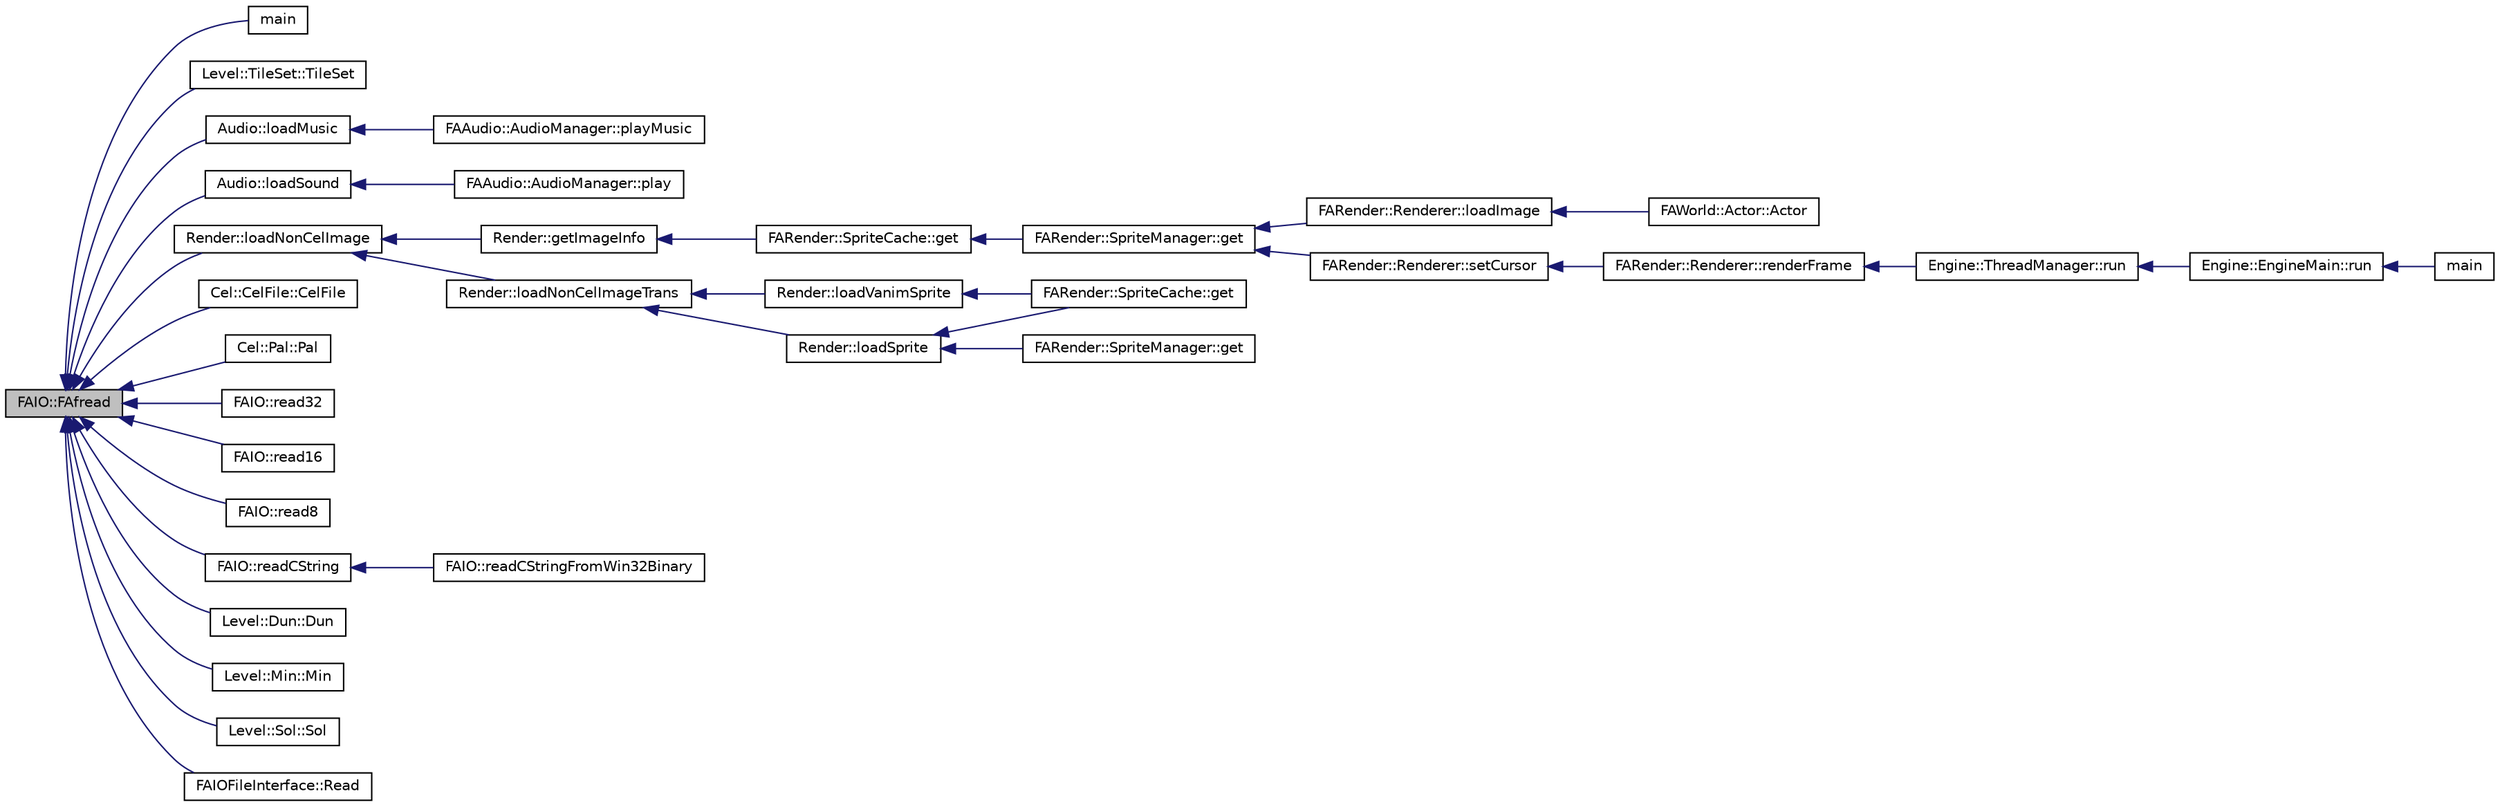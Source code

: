 digraph G
{
  edge [fontname="Helvetica",fontsize="10",labelfontname="Helvetica",labelfontsize="10"];
  node [fontname="Helvetica",fontsize="10",shape=record];
  rankdir="LR";
  Node1 [label="FAIO::FAfread",height=0.2,width=0.4,color="black", fillcolor="grey75", style="filled" fontcolor="black"];
  Node1 -> Node2 [dir="back",color="midnightblue",fontsize="10",style="solid",fontname="Helvetica"];
  Node2 [label="main",height=0.2,width=0.4,color="black", fillcolor="white", style="filled",URL="$mpqtool_2main_8cpp.html#a51a0c03e82a49c8df1aee64a078f33e7"];
  Node1 -> Node3 [dir="back",color="midnightblue",fontsize="10",style="solid",fontname="Helvetica"];
  Node3 [label="Level::TileSet::TileSet",height=0.2,width=0.4,color="black", fillcolor="white", style="filled",URL="$class_level_1_1_tile_set.html#a25885e5e41f2220ddec063dd66615054"];
  Node1 -> Node4 [dir="back",color="midnightblue",fontsize="10",style="solid",fontname="Helvetica"];
  Node4 [label="Audio::loadMusic",height=0.2,width=0.4,color="black", fillcolor="white", style="filled",URL="$namespace_audio.html#aa723124f1d8ab10a57d74aac0df5d5cb"];
  Node4 -> Node5 [dir="back",color="midnightblue",fontsize="10",style="solid",fontname="Helvetica"];
  Node5 [label="FAAudio::AudioManager::playMusic",height=0.2,width=0.4,color="black", fillcolor="white", style="filled",URL="$class_f_a_audio_1_1_audio_manager.html#a9eaf93569374ad7fed5b0229d4e36e8b"];
  Node1 -> Node6 [dir="back",color="midnightblue",fontsize="10",style="solid",fontname="Helvetica"];
  Node6 [label="Audio::loadSound",height=0.2,width=0.4,color="black", fillcolor="white", style="filled",URL="$namespace_audio.html#a640626e3ff91a05bf85051aa564d2be7"];
  Node6 -> Node7 [dir="back",color="midnightblue",fontsize="10",style="solid",fontname="Helvetica"];
  Node7 [label="FAAudio::AudioManager::play",height=0.2,width=0.4,color="black", fillcolor="white", style="filled",URL="$class_f_a_audio_1_1_audio_manager.html#a1c562d006a318f6c682dd80e6a278996"];
  Node1 -> Node8 [dir="back",color="midnightblue",fontsize="10",style="solid",fontname="Helvetica"];
  Node8 [label="Render::loadNonCelImage",height=0.2,width=0.4,color="black", fillcolor="white", style="filled",URL="$namespace_render.html#ac19fcc278cfef53ca0b941ff040fb5d3"];
  Node8 -> Node9 [dir="back",color="midnightblue",fontsize="10",style="solid",fontname="Helvetica"];
  Node9 [label="Render::getImageInfo",height=0.2,width=0.4,color="black", fillcolor="white", style="filled",URL="$namespace_render.html#a04af26977f421431f3a4569af1b877f4"];
  Node9 -> Node10 [dir="back",color="midnightblue",fontsize="10",style="solid",fontname="Helvetica"];
  Node10 [label="FARender::SpriteCache::get",height=0.2,width=0.4,color="black", fillcolor="white", style="filled",URL="$class_f_a_render_1_1_sprite_cache.html#ad480d3c6ae72f0a19439e542bea9356c",tooltip="To be called from the game thread."];
  Node10 -> Node11 [dir="back",color="midnightblue",fontsize="10",style="solid",fontname="Helvetica"];
  Node11 [label="FARender::SpriteManager::get",height=0.2,width=0.4,color="black", fillcolor="white", style="filled",URL="$class_f_a_render_1_1_sprite_manager.html#aea2af871429cd9ac16e419e17ec03da5",tooltip="To be called from the game thread."];
  Node11 -> Node12 [dir="back",color="midnightblue",fontsize="10",style="solid",fontname="Helvetica"];
  Node12 [label="FARender::Renderer::loadImage",height=0.2,width=0.4,color="black", fillcolor="white", style="filled",URL="$class_f_a_render_1_1_renderer.html#ac3bcc5a3217058dc2a3ce0469cbbd37a"];
  Node12 -> Node13 [dir="back",color="midnightblue",fontsize="10",style="solid",fontname="Helvetica"];
  Node13 [label="FAWorld::Actor::Actor",height=0.2,width=0.4,color="black", fillcolor="white", style="filled",URL="$class_f_a_world_1_1_actor.html#ab9e28a0505dc7a3040e249c563badd37"];
  Node11 -> Node14 [dir="back",color="midnightblue",fontsize="10",style="solid",fontname="Helvetica"];
  Node14 [label="FARender::Renderer::setCursor",height=0.2,width=0.4,color="black", fillcolor="white", style="filled",URL="$class_f_a_render_1_1_renderer.html#aa73fae0f49236c7a83fa6b01a9e5e8d4"];
  Node14 -> Node15 [dir="back",color="midnightblue",fontsize="10",style="solid",fontname="Helvetica"];
  Node15 [label="FARender::Renderer::renderFrame",height=0.2,width=0.4,color="black", fillcolor="white", style="filled",URL="$class_f_a_render_1_1_renderer.html#ad6e983189d6cf6b7aaef89d54ed89396",tooltip="To be called only by Engine::ThreadManager."];
  Node15 -> Node16 [dir="back",color="midnightblue",fontsize="10",style="solid",fontname="Helvetica"];
  Node16 [label="Engine::ThreadManager::run",height=0.2,width=0.4,color="black", fillcolor="white", style="filled",URL="$class_engine_1_1_thread_manager.html#ab99a6ee7b73f2e9b24a824e811df5d88"];
  Node16 -> Node17 [dir="back",color="midnightblue",fontsize="10",style="solid",fontname="Helvetica"];
  Node17 [label="Engine::EngineMain::run",height=0.2,width=0.4,color="black", fillcolor="white", style="filled",URL="$class_engine_1_1_engine_main.html#a5a16165ab6d6e9f2bb2f2739bd1b11bf"];
  Node17 -> Node18 [dir="back",color="midnightblue",fontsize="10",style="solid",fontname="Helvetica"];
  Node18 [label="main",height=0.2,width=0.4,color="black", fillcolor="white", style="filled",URL="$freeablo_2main_8cpp.html#a3c04138a5bfe5d72780bb7e82a18e627"];
  Node8 -> Node19 [dir="back",color="midnightblue",fontsize="10",style="solid",fontname="Helvetica"];
  Node19 [label="Render::loadNonCelImageTrans",height=0.2,width=0.4,color="black", fillcolor="white", style="filled",URL="$namespace_render.html#a104d79dc130b58dd05645cc9ddfbe307"];
  Node19 -> Node20 [dir="back",color="midnightblue",fontsize="10",style="solid",fontname="Helvetica"];
  Node20 [label="Render::loadSprite",height=0.2,width=0.4,color="black", fillcolor="white", style="filled",URL="$namespace_render.html#a39ae636123baef1a7d42446331c82b28"];
  Node20 -> Node21 [dir="back",color="midnightblue",fontsize="10",style="solid",fontname="Helvetica"];
  Node21 [label="FARender::SpriteCache::get",height=0.2,width=0.4,color="black", fillcolor="white", style="filled",URL="$class_f_a_render_1_1_sprite_cache.html#aaede499b2c79f9f1cf535f37887d2f99",tooltip="To be called from the render thread."];
  Node20 -> Node22 [dir="back",color="midnightblue",fontsize="10",style="solid",fontname="Helvetica"];
  Node22 [label="FARender::SpriteManager::get",height=0.2,width=0.4,color="black", fillcolor="white", style="filled",URL="$class_f_a_render_1_1_sprite_manager.html#a4897198f560005dd7067150c3ed3ed2d",tooltip="To be called from the render thread."];
  Node19 -> Node23 [dir="back",color="midnightblue",fontsize="10",style="solid",fontname="Helvetica"];
  Node23 [label="Render::loadVanimSprite",height=0.2,width=0.4,color="black", fillcolor="white", style="filled",URL="$namespace_render.html#ac6568e7174aad7806fee63be8c2cca9c"];
  Node23 -> Node21 [dir="back",color="midnightblue",fontsize="10",style="solid",fontname="Helvetica"];
  Node1 -> Node24 [dir="back",color="midnightblue",fontsize="10",style="solid",fontname="Helvetica"];
  Node24 [label="Cel::CelFile::CelFile",height=0.2,width=0.4,color="black", fillcolor="white", style="filled",URL="$class_cel_1_1_cel_file.html#a7aa56b24ad6db831061b2b1f4faed266"];
  Node1 -> Node25 [dir="back",color="midnightblue",fontsize="10",style="solid",fontname="Helvetica"];
  Node25 [label="Cel::Pal::Pal",height=0.2,width=0.4,color="black", fillcolor="white", style="filled",URL="$class_cel_1_1_pal.html#a1374e8fdbb589d9ad415f4bc3f133ef2"];
  Node1 -> Node26 [dir="back",color="midnightblue",fontsize="10",style="solid",fontname="Helvetica"];
  Node26 [label="FAIO::read32",height=0.2,width=0.4,color="black", fillcolor="white", style="filled",URL="$namespace_f_a_i_o.html#a50246eaf6ada4cf3d4baf2233e6ff303"];
  Node1 -> Node27 [dir="back",color="midnightblue",fontsize="10",style="solid",fontname="Helvetica"];
  Node27 [label="FAIO::read16",height=0.2,width=0.4,color="black", fillcolor="white", style="filled",URL="$namespace_f_a_i_o.html#adbe05200f5a8daf26e51af1c19784e5d"];
  Node1 -> Node28 [dir="back",color="midnightblue",fontsize="10",style="solid",fontname="Helvetica"];
  Node28 [label="FAIO::read8",height=0.2,width=0.4,color="black", fillcolor="white", style="filled",URL="$namespace_f_a_i_o.html#a0578f755094a703e3e31b577eb2381ff"];
  Node1 -> Node29 [dir="back",color="midnightblue",fontsize="10",style="solid",fontname="Helvetica"];
  Node29 [label="FAIO::readCString",height=0.2,width=0.4,color="black", fillcolor="white", style="filled",URL="$namespace_f_a_i_o.html#a812b04ac9c072550624f7f652aebd213"];
  Node29 -> Node30 [dir="back",color="midnightblue",fontsize="10",style="solid",fontname="Helvetica"];
  Node30 [label="FAIO::readCStringFromWin32Binary",height=0.2,width=0.4,color="black", fillcolor="white", style="filled",URL="$namespace_f_a_i_o.html#a8d65de399c241036f7d220dd3fcf8c5d"];
  Node1 -> Node31 [dir="back",color="midnightblue",fontsize="10",style="solid",fontname="Helvetica"];
  Node31 [label="Level::Dun::Dun",height=0.2,width=0.4,color="black", fillcolor="white", style="filled",URL="$class_level_1_1_dun.html#aebe0dd29cec43011e986c36a9a52b7b7"];
  Node1 -> Node32 [dir="back",color="midnightblue",fontsize="10",style="solid",fontname="Helvetica"];
  Node32 [label="Level::Min::Min",height=0.2,width=0.4,color="black", fillcolor="white", style="filled",URL="$class_level_1_1_min.html#ab29c456876f2cc69a0247e419fa17337"];
  Node1 -> Node33 [dir="back",color="midnightblue",fontsize="10",style="solid",fontname="Helvetica"];
  Node33 [label="Level::Sol::Sol",height=0.2,width=0.4,color="black", fillcolor="white", style="filled",URL="$class_level_1_1_sol.html#ab1b97555d237cb1c671bfdbb3de5d129"];
  Node1 -> Node34 [dir="back",color="midnightblue",fontsize="10",style="solid",fontname="Helvetica"];
  Node34 [label="FAIOFileInterface::Read",height=0.2,width=0.4,color="black", fillcolor="white", style="filled",URL="$class_f_a_i_o_file_interface.html#a79264fa428afc4411ef4d6d4eb25f38e",tooltip="Reads data from a previously opened file."];
}
